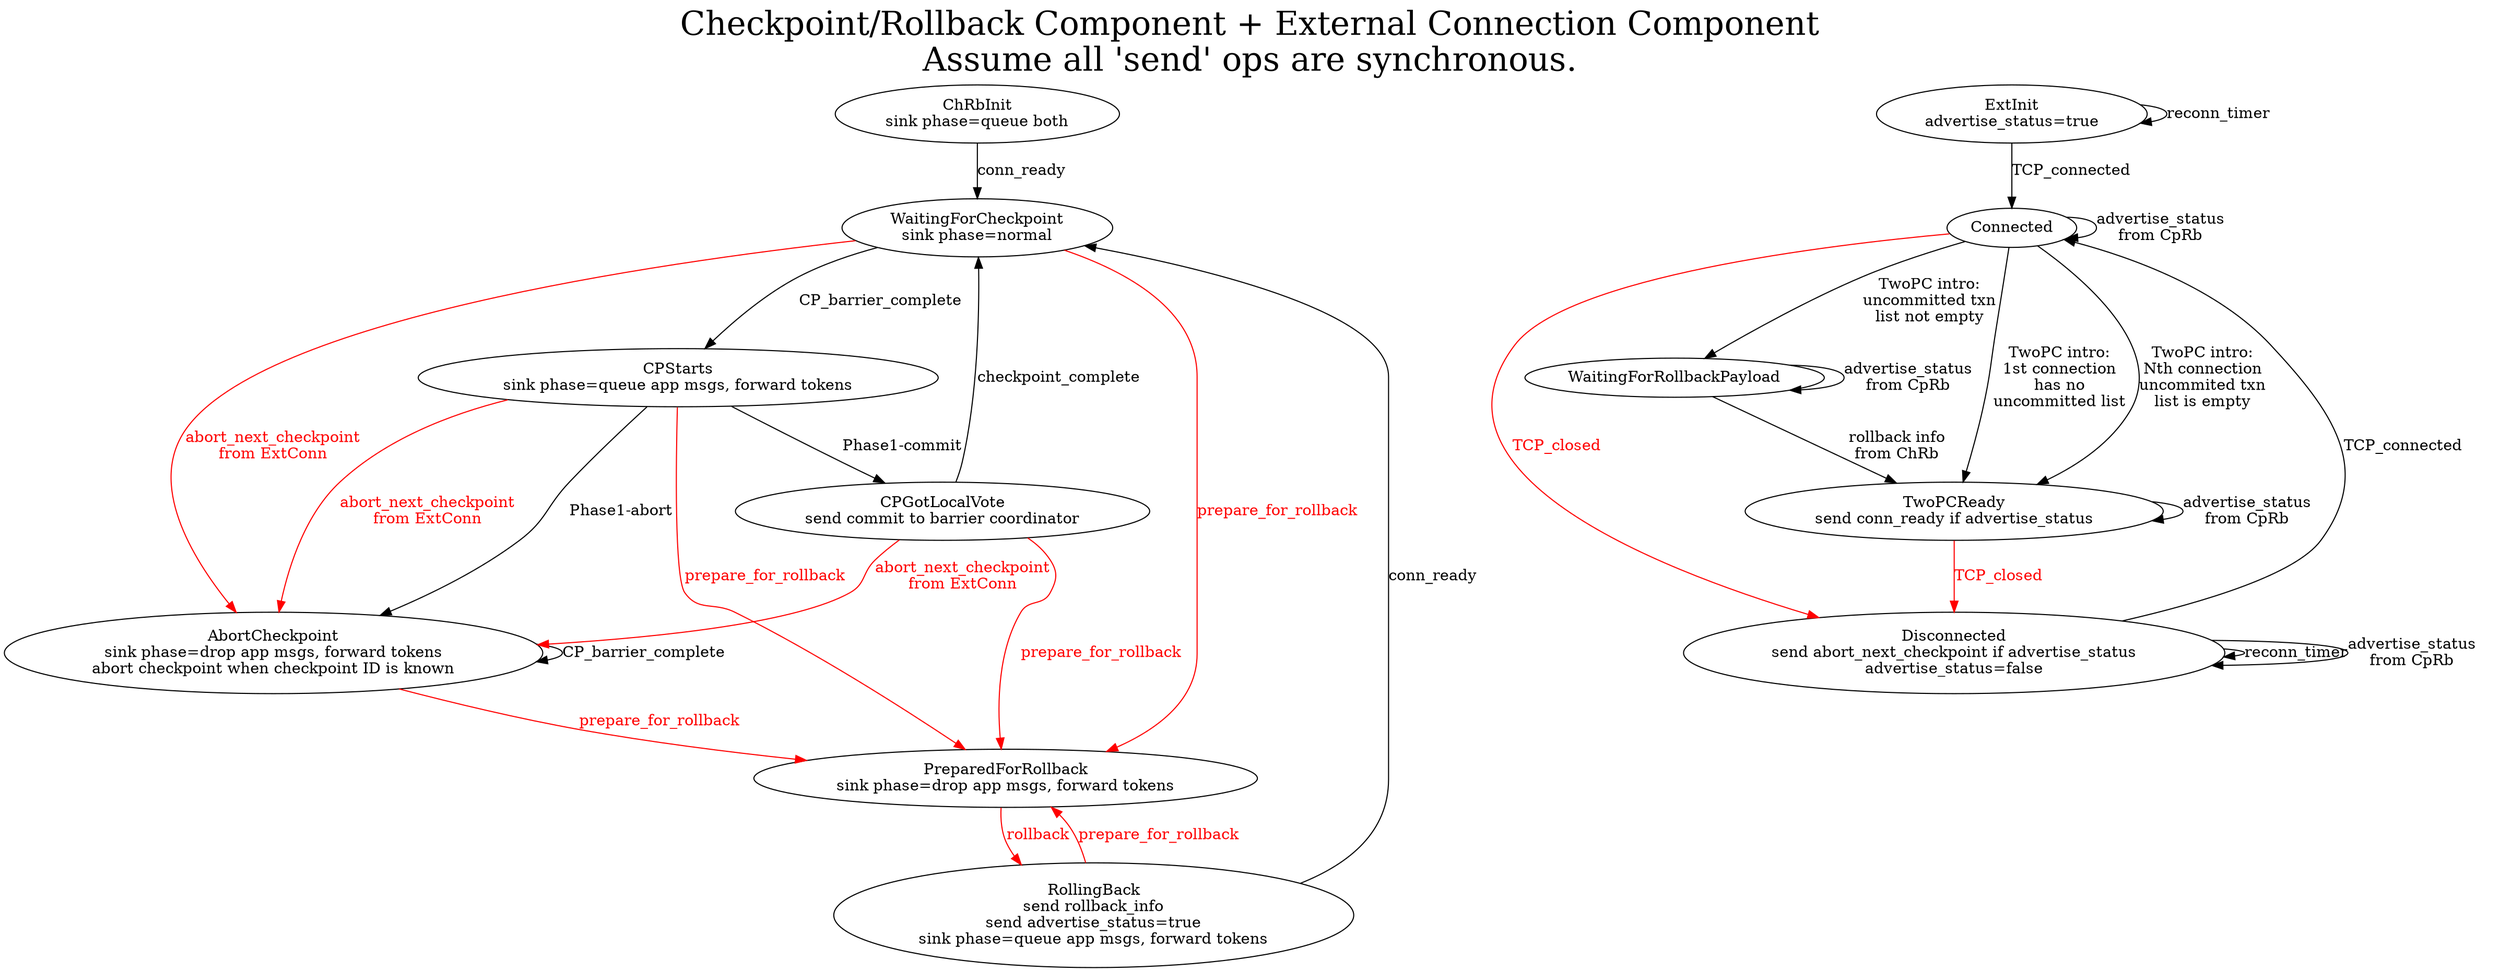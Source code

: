 digraph mashup {
    graph [label="Checkpoint/Rollback Component + External Connection Component\nAssume all 'send' ops are synchronous.",labelloc=t,fontsize=30];
    subgraph AA {
	graph [label="SUB Checkpoint/Rollback Component",labelloc=t,fontsize=20];

	// Subgraphs
	subgraph init {
		ChRbInit [label="ChRbInit\nsink phase=queue both"];
	}
	subgraph cp {
		WaitingForCheckpoint [label="WaitingForCheckpoint\nsink phase=normal"];
		AbortCheckpoint [label="AbortCheckpoint\nsink phase=drop app msgs, forward tokens\nabort checkpoint when checkpoint ID is known"];
	}
	subgraph sacp {
		CPStarts [label="CPStarts\nsink phase=queue app msgs, forward tokens"];
		CPGotLocalVote [label="CPGotLocalVote\nsend commit to barrier coordinator"];
		// CPGotGlobalVote; // Can we remove this node?

		CPStarts -> CPGotLocalVote [label="Phase1-commit"];
		CPStarts -> AbortCheckpoint [label="Phase1-abort"];
		CPGotLocalVote -> WaitingForCheckpoint [label=checkpoint_complete];
		// CPGotLocalVote -> CPGotGlobalVote [label=checkpoint_complete];
		// CPGotGlobalVote -> WaitingForCheckpoint [label=what_happens_here]; // Can we remove this node?
	}
	subgraph rollback {
		PreparedForRollback [label="PreparedForRollback\nsink phase=drop app msgs, forward tokens"];
		RollingBack [label="RollingBack\nsend rollback_info\nsend advertise_status=true\nsink phase=queue app msgs, forward tokens"];

		PreparedForRollback -> RollingBack [label=rollback,fontcolor=red,color=red];
	}

	// Other Edges
	ChRbInit -> WaitingForCheckpoint [label=conn_ready];

	WaitingForCheckpoint -> CPStarts [label=CP_barrier_complete];
	AbortCheckpoint -> AbortCheckpoint [label=CP_barrier_complete];

	WaitingForCheckpoint -> PreparedForRollback [label=prepare_for_rollback,fontcolor=red,color=red];
	AbortCheckpoint -> PreparedForRollback [label=prepare_for_rollback,fontcolor=red,color=red];
	CPStarts -> PreparedForRollback [label=prepare_for_rollback,fontcolor=red,color=red];
	CPGotLocalVote -> PreparedForRollback [label=prepare_for_rollback,fontcolor=red,color=red];

	WaitingForCheckpoint -> AbortCheckpoint [label="abort_next_checkpoint\nfrom ExtConn",fontcolor=red,color=red];
	CPStarts -> AbortCheckpoint [label="abort_next_checkpoint\nfrom ExtConn",fontcolor=red,color=red];
	CPGotLocalVote -> AbortCheckpoint [label="abort_next_checkpoint\nfrom ExtConn",fontcolor=red,color=red];

	RollingBack -> WaitingForCheckpoint [label=conn_ready];
	RollingBack -> PreparedForRollback [label=prepare_for_rollback,fontcolor=red,color=red];
     }

	subgraph external {
            graph [label="External Connection Component",labelloc=t,fontsize=30];

        ExtInit [label="ExtInit\nadvertise_status=true"];
	    ExtInit -> ExtInit [label=reconn_timer];
	    ExtInit -> Connected [label=TCP_connected];
	    Connected -> Disconnected [label=TCP_closed,fontcolor=red,color=red];
	    Connected -> Connected [label="advertise_status\nfrom CpRb"];
	    Disconnected [label="Disconnected\nsend abort_next_checkpoint if advertise_status\nadvertise_status=false"];
	    Disconnected -> Connected [label=TCP_connected];
	    Disconnected -> Disconnected [label=reconn_timer];
	    Disconnected -> Disconnected [label="advertise_status\nfrom CpRb"];
	    Connected -> WaitingForRollbackPayload [label="TwoPC intro:\nuncommitted txn\nlist not empty"];
	    Connected -> TwoPCReady [label="TwoPC intro:\n1st connection\nhas no\nuncommitted list"];
	    Connected -> TwoPCReady [label="TwoPC intro:\nNth connection\nuncommited txn\nlist is empty"];
	    WaitingForRollbackPayload -> TwoPCReady [label="rollback info\nfrom ChRb"];
	    WaitingForRollbackPayload -> WaitingForRollbackPayload [label="advertise_status\nfrom CpRb"];

	    TwoPCReady [label="TwoPCReady\nsend conn_ready if advertise_status"]
	    TwoPCReady -> Disconnected [label=TCP_closed,fontcolor=red,color=red];
	    TwoPCReady -> TwoPCReady [label="advertise_status\nfrom CpRb"]
        }
    ## Not supported by dot, booooo: Connected -> AA [label=abort_next_checkpoint,style=dashed,fontcolor=red,color=red];
    {rank=same; ChRbInit; ExtInit; };
    ## {rank=same; Disconnected; RollingBack; ; };
}

